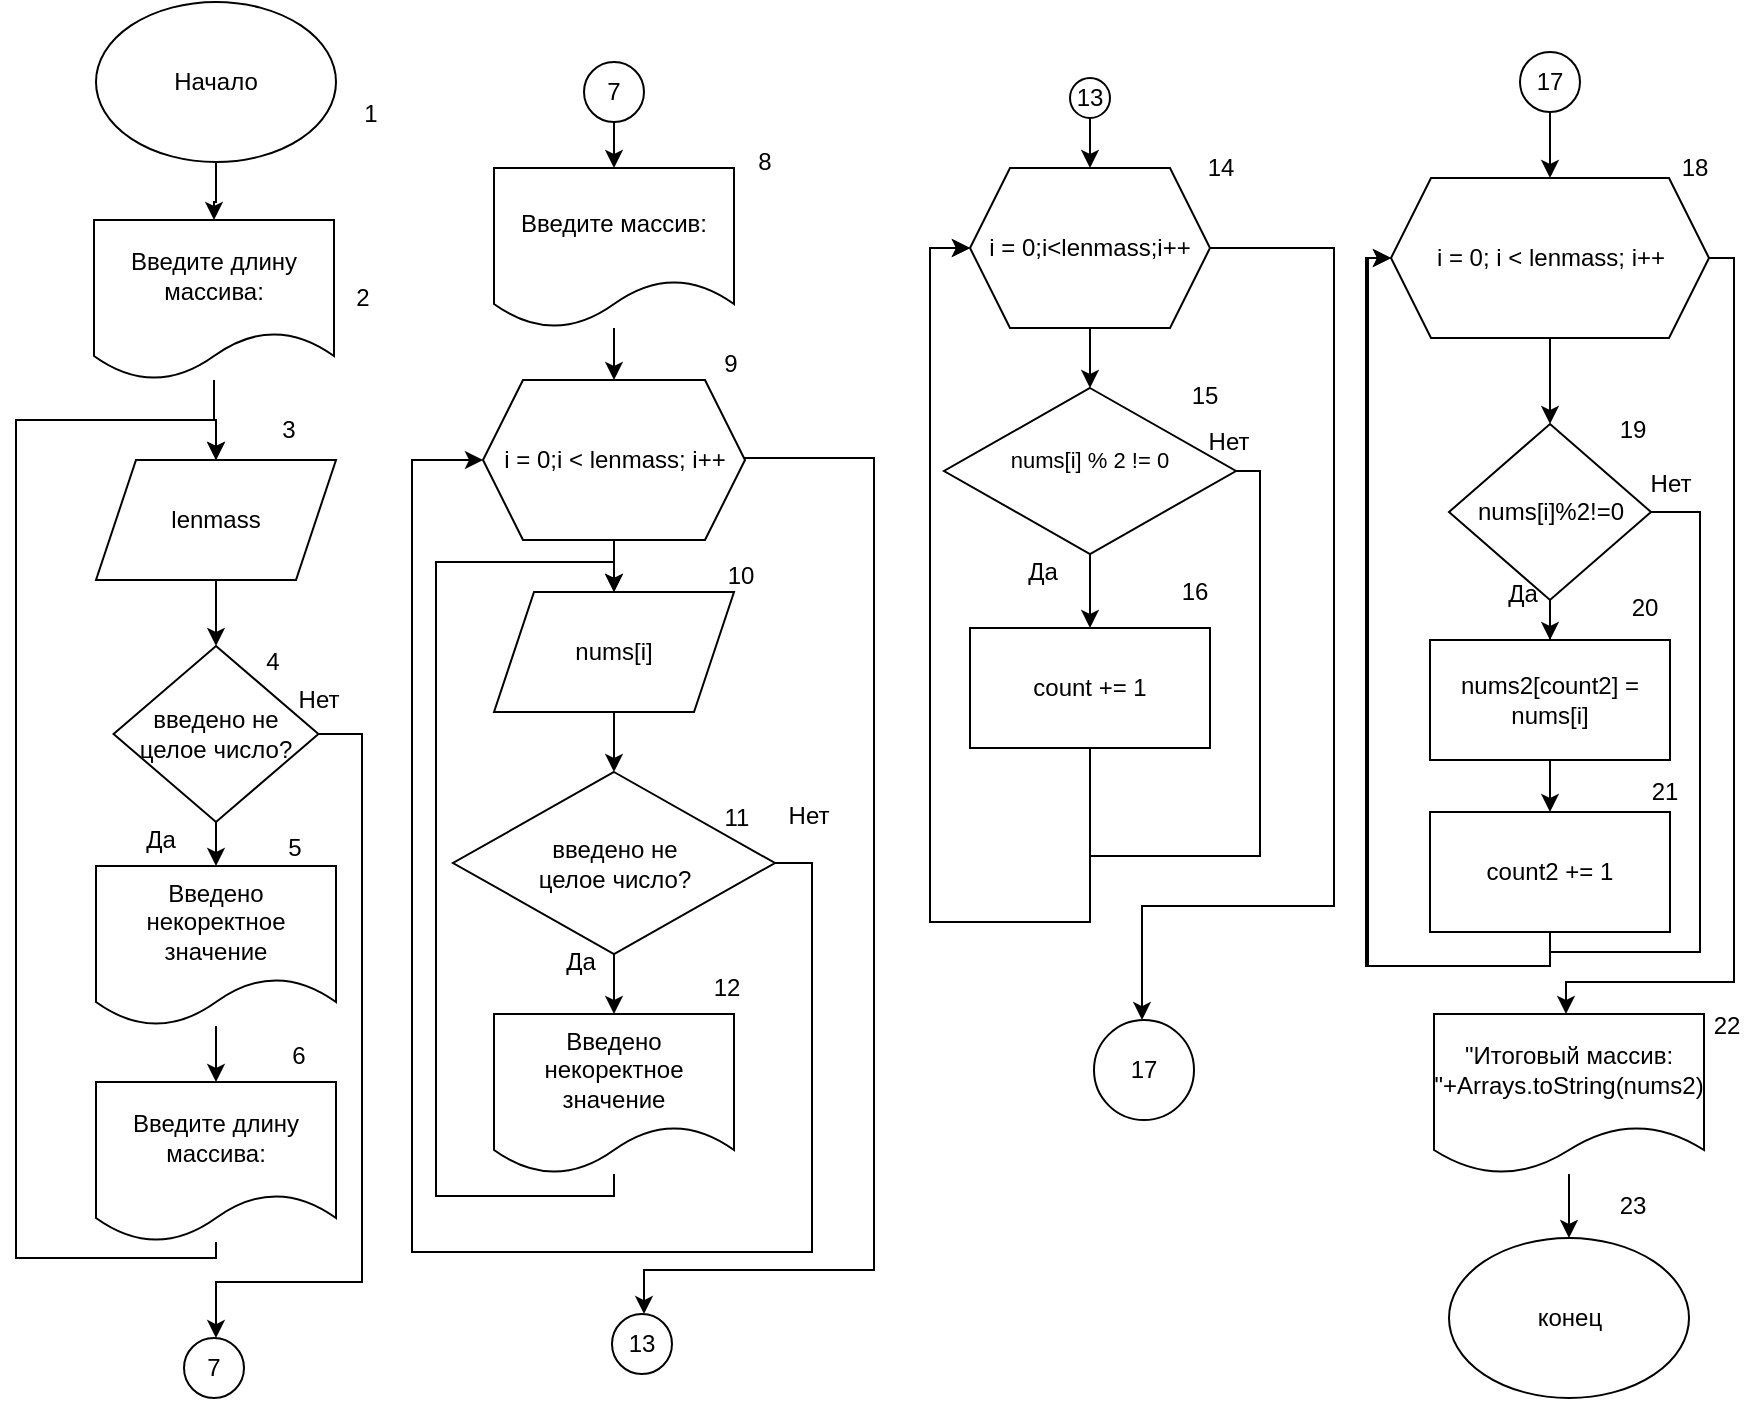 <mxfile version="24.7.8">
  <diagram name="Страница — 1" id="XgxFCHNT0tUZBNWSLZxV">
    <mxGraphModel dx="1690" dy="629" grid="0" gridSize="10" guides="1" tooltips="1" connect="1" arrows="1" fold="1" page="0" pageScale="1" pageWidth="827" pageHeight="1169" math="0" shadow="0">
      <root>
        <mxCell id="0" />
        <mxCell id="1" parent="0" />
        <mxCell id="LBwWEz1FVwALZOgoAv8b-7" value="" style="edgeStyle=orthogonalEdgeStyle;rounded=0;orthogonalLoop=1;jettySize=auto;html=1;" parent="1" source="LBwWEz1FVwALZOgoAv8b-1" target="LBwWEz1FVwALZOgoAv8b-5" edge="1">
          <mxGeometry relative="1" as="geometry" />
        </mxCell>
        <mxCell id="LBwWEz1FVwALZOgoAv8b-1" value="Начало" style="ellipse;whiteSpace=wrap;html=1;" parent="1" vertex="1">
          <mxGeometry x="43" y="37" width="120" height="80" as="geometry" />
        </mxCell>
        <mxCell id="GMteoEHUk3SbCmujjQgq-4" style="edgeStyle=orthogonalEdgeStyle;rounded=0;orthogonalLoop=1;jettySize=auto;html=1;" parent="1" source="LBwWEz1FVwALZOgoAv8b-3" target="LBwWEz1FVwALZOgoAv8b-4" edge="1">
          <mxGeometry relative="1" as="geometry" />
        </mxCell>
        <mxCell id="mXQ_ZJh1T7watDNRMANd-10" style="edgeStyle=orthogonalEdgeStyle;rounded=0;orthogonalLoop=1;jettySize=auto;html=1;" parent="1" source="LBwWEz1FVwALZOgoAv8b-3" target="bmEGlPsIjCVy9guxLpB3-14" edge="1">
          <mxGeometry relative="1" as="geometry">
            <Array as="points">
              <mxPoint x="176" y="403" />
              <mxPoint x="176" y="677" />
              <mxPoint x="103" y="677" />
            </Array>
          </mxGeometry>
        </mxCell>
        <mxCell id="LBwWEz1FVwALZOgoAv8b-3" value="введено не&lt;div&gt;целое число?&lt;/div&gt;" style="rhombus;whiteSpace=wrap;html=1;" parent="1" vertex="1">
          <mxGeometry x="51.78" y="359" width="102.44" height="88" as="geometry" />
        </mxCell>
        <mxCell id="IVB1yO799H7LrM7W40AV-2" style="edgeStyle=orthogonalEdgeStyle;rounded=0;orthogonalLoop=1;jettySize=auto;html=1;" parent="1" source="LBwWEz1FVwALZOgoAv8b-4" target="IVB1yO799H7LrM7W40AV-1" edge="1">
          <mxGeometry relative="1" as="geometry" />
        </mxCell>
        <mxCell id="LBwWEz1FVwALZOgoAv8b-4" value="Введено некоректное значение" style="shape=document;whiteSpace=wrap;html=1;boundedLbl=1;" parent="1" vertex="1">
          <mxGeometry x="43" y="469" width="120" height="80" as="geometry" />
        </mxCell>
        <mxCell id="GMteoEHUk3SbCmujjQgq-7" style="edgeStyle=orthogonalEdgeStyle;rounded=0;orthogonalLoop=1;jettySize=auto;html=1;" parent="1" source="LBwWEz1FVwALZOgoAv8b-5" target="LBwWEz1FVwALZOgoAv8b-6" edge="1">
          <mxGeometry relative="1" as="geometry" />
        </mxCell>
        <mxCell id="LBwWEz1FVwALZOgoAv8b-5" value="Введите длину массива:" style="shape=document;whiteSpace=wrap;html=1;boundedLbl=1;" parent="1" vertex="1">
          <mxGeometry x="42" y="146" width="120" height="80" as="geometry" />
        </mxCell>
        <mxCell id="GMteoEHUk3SbCmujjQgq-2" style="edgeStyle=orthogonalEdgeStyle;rounded=0;orthogonalLoop=1;jettySize=auto;html=1;entryX=0.5;entryY=0;entryDx=0;entryDy=0;" parent="1" source="LBwWEz1FVwALZOgoAv8b-6" target="LBwWEz1FVwALZOgoAv8b-3" edge="1">
          <mxGeometry relative="1" as="geometry" />
        </mxCell>
        <mxCell id="LBwWEz1FVwALZOgoAv8b-6" value="lenmass" style="shape=parallelogram;perimeter=parallelogramPerimeter;whiteSpace=wrap;html=1;fixedSize=1;" parent="1" vertex="1">
          <mxGeometry x="43" y="266" width="120" height="60" as="geometry" />
        </mxCell>
        <mxCell id="GMteoEHUk3SbCmujjQgq-17" value="" style="edgeStyle=orthogonalEdgeStyle;rounded=0;orthogonalLoop=1;jettySize=auto;html=1;" parent="1" source="bmEGlPsIjCVy9guxLpB3-1" target="bmEGlPsIjCVy9guxLpB3-31" edge="1">
          <mxGeometry relative="1" as="geometry" />
        </mxCell>
        <mxCell id="bmEGlPsIjCVy9guxLpB3-1" value="nums[i]" style="shape=parallelogram;perimeter=parallelogramPerimeter;whiteSpace=wrap;html=1;fixedSize=1;" parent="1" vertex="1">
          <mxGeometry x="242" y="332" width="120" height="60" as="geometry" />
        </mxCell>
        <mxCell id="mXQ_ZJh1T7watDNRMANd-16" value="" style="edgeStyle=orthogonalEdgeStyle;rounded=0;orthogonalLoop=1;jettySize=auto;html=1;" parent="1" source="bmEGlPsIjCVy9guxLpB3-2" target="bmEGlPsIjCVy9guxLpB3-29" edge="1">
          <mxGeometry relative="1" as="geometry" />
        </mxCell>
        <mxCell id="bmEGlPsIjCVy9guxLpB3-2" value="Введите массив:" style="shape=document;whiteSpace=wrap;html=1;boundedLbl=1;" parent="1" vertex="1">
          <mxGeometry x="242" y="120" width="120" height="80" as="geometry" />
        </mxCell>
        <mxCell id="bmEGlPsIjCVy9guxLpB3-20" value="" style="edgeStyle=orthogonalEdgeStyle;rounded=0;orthogonalLoop=1;jettySize=auto;html=1;" parent="1" source="bmEGlPsIjCVy9guxLpB3-4" target="bmEGlPsIjCVy9guxLpB3-7" edge="1">
          <mxGeometry relative="1" as="geometry" />
        </mxCell>
        <mxCell id="P1nM6_UvGkQiOIyWBsLS-10" style="edgeStyle=orthogonalEdgeStyle;rounded=0;orthogonalLoop=1;jettySize=auto;html=1;" parent="1" source="bmEGlPsIjCVy9guxLpB3-4" target="P1nM6_UvGkQiOIyWBsLS-7" edge="1">
          <mxGeometry relative="1" as="geometry">
            <Array as="points">
              <mxPoint x="662" y="160" />
              <mxPoint x="662" y="489" />
              <mxPoint x="566" y="489" />
            </Array>
          </mxGeometry>
        </mxCell>
        <mxCell id="bmEGlPsIjCVy9guxLpB3-4" value="i = 0;i&amp;lt;lenmass;i++" style="shape=hexagon;perimeter=hexagonPerimeter2;whiteSpace=wrap;html=1;fixedSize=1;" parent="1" vertex="1">
          <mxGeometry x="480" y="120" width="120" height="80" as="geometry" />
        </mxCell>
        <mxCell id="bmEGlPsIjCVy9guxLpB3-54" style="edgeStyle=orthogonalEdgeStyle;rounded=0;orthogonalLoop=1;jettySize=auto;html=1;entryX=0;entryY=0.5;entryDx=0;entryDy=0;" parent="1" source="bmEGlPsIjCVy9guxLpB3-7" target="bmEGlPsIjCVy9guxLpB3-4" edge="1">
          <mxGeometry relative="1" as="geometry">
            <Array as="points">
              <mxPoint x="625" y="272" />
              <mxPoint x="625" y="464" />
              <mxPoint x="540" y="464" />
              <mxPoint x="540" y="497" />
              <mxPoint x="460" y="497" />
              <mxPoint x="460" y="160" />
            </Array>
          </mxGeometry>
        </mxCell>
        <mxCell id="P1nM6_UvGkQiOIyWBsLS-3" style="edgeStyle=orthogonalEdgeStyle;rounded=0;orthogonalLoop=1;jettySize=auto;html=1;" parent="1" source="bmEGlPsIjCVy9guxLpB3-7" target="bmEGlPsIjCVy9guxLpB3-9" edge="1">
          <mxGeometry relative="1" as="geometry" />
        </mxCell>
        <mxCell id="bmEGlPsIjCVy9guxLpB3-7" value="&lt;font style=&quot;font-size: 11px;&quot;&gt;nums[i] % 2 != 0&lt;/font&gt;&lt;div style=&quot;font-size: 11px;&quot;&gt;&lt;br&gt;&lt;/div&gt;" style="rhombus;whiteSpace=wrap;html=1;" parent="1" vertex="1">
          <mxGeometry x="467" y="230" width="146" height="83" as="geometry" />
        </mxCell>
        <mxCell id="bmEGlPsIjCVy9guxLpB3-51" style="edgeStyle=orthogonalEdgeStyle;rounded=0;orthogonalLoop=1;jettySize=auto;html=1;entryX=0;entryY=0.5;entryDx=0;entryDy=0;" parent="1" source="bmEGlPsIjCVy9guxLpB3-9" target="bmEGlPsIjCVy9guxLpB3-4" edge="1">
          <mxGeometry relative="1" as="geometry">
            <Array as="points">
              <mxPoint x="540" y="497" />
              <mxPoint x="460" y="497" />
              <mxPoint x="460" y="160" />
            </Array>
          </mxGeometry>
        </mxCell>
        <mxCell id="bmEGlPsIjCVy9guxLpB3-9" value="count += 1" style="rounded=0;whiteSpace=wrap;html=1;" parent="1" vertex="1">
          <mxGeometry x="480" y="350" width="120" height="60" as="geometry" />
        </mxCell>
        <mxCell id="bmEGlPsIjCVy9guxLpB3-11" value="конец" style="ellipse;whiteSpace=wrap;html=1;" parent="1" vertex="1">
          <mxGeometry x="719.5" y="655" width="120" height="80" as="geometry" />
        </mxCell>
        <mxCell id="bmEGlPsIjCVy9guxLpB3-14" value="7" style="ellipse;whiteSpace=wrap;html=1;aspect=fixed;" parent="1" vertex="1">
          <mxGeometry x="87" y="705" width="30" height="30" as="geometry" />
        </mxCell>
        <mxCell id="bmEGlPsIjCVy9guxLpB3-48" style="edgeStyle=orthogonalEdgeStyle;rounded=0;orthogonalLoop=1;jettySize=auto;html=1;" parent="1" source="bmEGlPsIjCVy9guxLpB3-29" target="bmEGlPsIjCVy9guxLpB3-47" edge="1">
          <mxGeometry relative="1" as="geometry">
            <Array as="points">
              <mxPoint x="432" y="265" />
              <mxPoint x="432" y="671" />
              <mxPoint x="317" y="671" />
            </Array>
          </mxGeometry>
        </mxCell>
        <mxCell id="GMteoEHUk3SbCmujjQgq-16" value="" style="edgeStyle=orthogonalEdgeStyle;rounded=0;orthogonalLoop=1;jettySize=auto;html=1;" parent="1" source="bmEGlPsIjCVy9guxLpB3-29" target="bmEGlPsIjCVy9guxLpB3-1" edge="1">
          <mxGeometry relative="1" as="geometry" />
        </mxCell>
        <mxCell id="bmEGlPsIjCVy9guxLpB3-29" value="i = 0;i &amp;lt; lenmass; i++" style="shape=hexagon;perimeter=hexagonPerimeter2;whiteSpace=wrap;html=1;fixedSize=1;" parent="1" vertex="1">
          <mxGeometry x="236.5" y="226" width="131" height="80" as="geometry" />
        </mxCell>
        <mxCell id="bmEGlPsIjCVy9guxLpB3-35" value="" style="edgeStyle=orthogonalEdgeStyle;rounded=0;orthogonalLoop=1;jettySize=auto;html=1;" parent="1" source="bmEGlPsIjCVy9guxLpB3-31" target="bmEGlPsIjCVy9guxLpB3-34" edge="1">
          <mxGeometry relative="1" as="geometry" />
        </mxCell>
        <mxCell id="GMteoEHUk3SbCmujjQgq-19" style="edgeStyle=orthogonalEdgeStyle;rounded=0;orthogonalLoop=1;jettySize=auto;html=1;entryX=0;entryY=0.5;entryDx=0;entryDy=0;" parent="1" source="bmEGlPsIjCVy9guxLpB3-31" target="bmEGlPsIjCVy9guxLpB3-29" edge="1">
          <mxGeometry relative="1" as="geometry">
            <Array as="points">
              <mxPoint x="401" y="467" />
              <mxPoint x="401" y="662" />
              <mxPoint x="201" y="662" />
              <mxPoint x="201" y="266" />
            </Array>
          </mxGeometry>
        </mxCell>
        <mxCell id="bmEGlPsIjCVy9guxLpB3-31" value="введено не&lt;div&gt;целое число?&lt;/div&gt;" style="rhombus;whiteSpace=wrap;html=1;" parent="1" vertex="1">
          <mxGeometry x="221.5" y="422" width="161" height="91" as="geometry" />
        </mxCell>
        <mxCell id="GMteoEHUk3SbCmujjQgq-18" style="edgeStyle=orthogonalEdgeStyle;rounded=0;orthogonalLoop=1;jettySize=auto;html=1;entryX=0.5;entryY=0;entryDx=0;entryDy=0;" parent="1" source="bmEGlPsIjCVy9guxLpB3-34" target="bmEGlPsIjCVy9guxLpB3-1" edge="1">
          <mxGeometry relative="1" as="geometry">
            <Array as="points">
              <mxPoint x="302" y="634" />
              <mxPoint x="213" y="634" />
              <mxPoint x="213" y="317" />
              <mxPoint x="302" y="317" />
            </Array>
          </mxGeometry>
        </mxCell>
        <mxCell id="bmEGlPsIjCVy9guxLpB3-34" value="Введено некоректное значение" style="shape=document;whiteSpace=wrap;html=1;boundedLbl=1;" parent="1" vertex="1">
          <mxGeometry x="242" y="543" width="120" height="80" as="geometry" />
        </mxCell>
        <mxCell id="bmEGlPsIjCVy9guxLpB3-47" value="13" style="ellipse;whiteSpace=wrap;html=1;aspect=fixed;" parent="1" vertex="1">
          <mxGeometry x="301" y="693" width="30" height="30" as="geometry" />
        </mxCell>
        <mxCell id="bmEGlPsIjCVy9guxLpB3-50" value="" style="edgeStyle=orthogonalEdgeStyle;rounded=0;orthogonalLoop=1;jettySize=auto;html=1;" parent="1" source="bmEGlPsIjCVy9guxLpB3-49" target="bmEGlPsIjCVy9guxLpB3-4" edge="1">
          <mxGeometry relative="1" as="geometry" />
        </mxCell>
        <mxCell id="bmEGlPsIjCVy9guxLpB3-49" value="13" style="ellipse;whiteSpace=wrap;html=1;aspect=fixed;" parent="1" vertex="1">
          <mxGeometry x="530" y="75" width="20" height="20" as="geometry" />
        </mxCell>
        <mxCell id="F63GCX22Ur10yCFfF220-1" value="1" style="text;html=1;align=center;verticalAlign=middle;resizable=0;points=[];autosize=1;strokeColor=none;fillColor=none;" parent="1" vertex="1">
          <mxGeometry x="167" y="80" width="25" height="26" as="geometry" />
        </mxCell>
        <mxCell id="F63GCX22Ur10yCFfF220-2" value="2" style="text;html=1;align=center;verticalAlign=middle;resizable=0;points=[];autosize=1;strokeColor=none;fillColor=none;" parent="1" vertex="1">
          <mxGeometry x="163" y="172" width="25" height="26" as="geometry" />
        </mxCell>
        <mxCell id="F63GCX22Ur10yCFfF220-3" value="3" style="text;html=1;align=center;verticalAlign=middle;resizable=0;points=[];autosize=1;strokeColor=none;fillColor=none;" parent="1" vertex="1">
          <mxGeometry x="126" y="238" width="25" height="26" as="geometry" />
        </mxCell>
        <mxCell id="F63GCX22Ur10yCFfF220-4" value="4" style="text;html=1;align=center;verticalAlign=middle;resizable=0;points=[];autosize=1;strokeColor=none;fillColor=none;" parent="1" vertex="1">
          <mxGeometry x="118" y="354" width="25" height="26" as="geometry" />
        </mxCell>
        <mxCell id="F63GCX22Ur10yCFfF220-5" value="5" style="text;html=1;align=center;verticalAlign=middle;resizable=0;points=[];autosize=1;strokeColor=none;fillColor=none;" parent="1" vertex="1">
          <mxGeometry x="129.22" y="447" width="25" height="26" as="geometry" />
        </mxCell>
        <mxCell id="F63GCX22Ur10yCFfF220-6" value="6" style="text;html=1;align=center;verticalAlign=middle;resizable=0;points=[];autosize=1;strokeColor=none;fillColor=none;" parent="1" vertex="1">
          <mxGeometry x="143" y="595" width="25" height="26" as="geometry" />
        </mxCell>
        <mxCell id="F63GCX22Ur10yCFfF220-7" value="9" style="text;html=1;align=center;verticalAlign=middle;resizable=0;points=[];autosize=1;strokeColor=none;fillColor=none;" parent="1" vertex="1">
          <mxGeometry x="347" y="205" width="25" height="26" as="geometry" />
        </mxCell>
        <mxCell id="F63GCX22Ur10yCFfF220-8" value="10" style="text;html=1;align=center;verticalAlign=middle;resizable=0;points=[];autosize=1;strokeColor=none;fillColor=none;" parent="1" vertex="1">
          <mxGeometry x="349" y="311" width="31" height="26" as="geometry" />
        </mxCell>
        <mxCell id="F63GCX22Ur10yCFfF220-9" value="11" style="text;html=1;align=center;verticalAlign=middle;resizable=0;points=[];autosize=1;strokeColor=none;fillColor=none;" parent="1" vertex="1">
          <mxGeometry x="347.5" y="432" width="30" height="26" as="geometry" />
        </mxCell>
        <mxCell id="F63GCX22Ur10yCFfF220-11" value="12" style="text;html=1;align=center;verticalAlign=middle;resizable=0;points=[];autosize=1;strokeColor=none;fillColor=none;" parent="1" vertex="1">
          <mxGeometry x="342" y="517" width="31" height="26" as="geometry" />
        </mxCell>
        <mxCell id="F63GCX22Ur10yCFfF220-12" value="14" style="text;html=1;align=center;verticalAlign=middle;resizable=0;points=[];autosize=1;strokeColor=none;fillColor=none;" parent="1" vertex="1">
          <mxGeometry x="589" y="107" width="31" height="26" as="geometry" />
        </mxCell>
        <mxCell id="F63GCX22Ur10yCFfF220-13" value="15" style="text;html=1;align=center;verticalAlign=middle;resizable=0;points=[];autosize=1;strokeColor=none;fillColor=none;" parent="1" vertex="1">
          <mxGeometry x="581" y="221" width="31" height="26" as="geometry" />
        </mxCell>
        <mxCell id="F63GCX22Ur10yCFfF220-15" value="16" style="text;html=1;align=center;verticalAlign=middle;resizable=0;points=[];autosize=1;strokeColor=none;fillColor=none;" parent="1" vertex="1">
          <mxGeometry x="576" y="319" width="31" height="26" as="geometry" />
        </mxCell>
        <mxCell id="F63GCX22Ur10yCFfF220-18" value="Да" style="text;html=1;align=center;verticalAlign=middle;resizable=0;points=[];autosize=1;strokeColor=none;fillColor=none;" parent="1" vertex="1">
          <mxGeometry x="499" y="309" width="33" height="26" as="geometry" />
        </mxCell>
        <mxCell id="F63GCX22Ur10yCFfF220-19" value="Нет" style="text;html=1;align=center;verticalAlign=middle;resizable=0;points=[];autosize=1;strokeColor=none;fillColor=none;" parent="1" vertex="1">
          <mxGeometry x="590" y="244" width="38" height="26" as="geometry" />
        </mxCell>
        <mxCell id="P1nM6_UvGkQiOIyWBsLS-12" value="" style="edgeStyle=orthogonalEdgeStyle;rounded=0;orthogonalLoop=1;jettySize=auto;html=1;" parent="1" source="P1nM6_UvGkQiOIyWBsLS-5" target="P1nM6_UvGkQiOIyWBsLS-11" edge="1">
          <mxGeometry relative="1" as="geometry" />
        </mxCell>
        <mxCell id="P1nM6_UvGkQiOIyWBsLS-5" value="17" style="ellipse;whiteSpace=wrap;html=1;aspect=fixed;" parent="1" vertex="1">
          <mxGeometry x="755" y="62" width="30" height="30" as="geometry" />
        </mxCell>
        <mxCell id="P1nM6_UvGkQiOIyWBsLS-7" value="17" style="ellipse;whiteSpace=wrap;html=1;aspect=fixed;" parent="1" vertex="1">
          <mxGeometry x="542" y="546" width="50" height="50" as="geometry" />
        </mxCell>
        <mxCell id="IVB1yO799H7LrM7W40AV-7" value="" style="edgeStyle=orthogonalEdgeStyle;rounded=0;orthogonalLoop=1;jettySize=auto;html=1;" parent="1" source="P1nM6_UvGkQiOIyWBsLS-11" target="IVB1yO799H7LrM7W40AV-6" edge="1">
          <mxGeometry relative="1" as="geometry" />
        </mxCell>
        <mxCell id="mXQ_ZJh1T7watDNRMANd-2" style="edgeStyle=orthogonalEdgeStyle;rounded=0;orthogonalLoop=1;jettySize=auto;html=1;" parent="1" source="P1nM6_UvGkQiOIyWBsLS-11" target="P1nM6_UvGkQiOIyWBsLS-21" edge="1">
          <mxGeometry relative="1" as="geometry">
            <Array as="points">
              <mxPoint x="862" y="165" />
              <mxPoint x="862" y="527" />
              <mxPoint x="778" y="527" />
            </Array>
          </mxGeometry>
        </mxCell>
        <mxCell id="P1nM6_UvGkQiOIyWBsLS-11" value="i = 0; i &amp;lt; lenmass; i++" style="shape=hexagon;perimeter=hexagonPerimeter2;whiteSpace=wrap;html=1;fixedSize=1;" parent="1" vertex="1">
          <mxGeometry x="690.5" y="125" width="159" height="80" as="geometry" />
        </mxCell>
        <mxCell id="IVB1yO799H7LrM7W40AV-11" value="" style="edgeStyle=orthogonalEdgeStyle;rounded=0;orthogonalLoop=1;jettySize=auto;html=1;" parent="1" source="P1nM6_UvGkQiOIyWBsLS-13" target="IVB1yO799H7LrM7W40AV-8" edge="1">
          <mxGeometry relative="1" as="geometry" />
        </mxCell>
        <mxCell id="P1nM6_UvGkQiOIyWBsLS-13" value="nums2[count2] = nums[i]" style="whiteSpace=wrap;html=1;" parent="1" vertex="1">
          <mxGeometry x="710" y="356" width="120" height="60" as="geometry" />
        </mxCell>
        <mxCell id="P1nM6_UvGkQiOIyWBsLS-18" value="19" style="text;html=1;align=center;verticalAlign=middle;resizable=0;points=[];autosize=1;strokeColor=none;fillColor=none;" parent="1" vertex="1">
          <mxGeometry x="795" y="238" width="31" height="26" as="geometry" />
        </mxCell>
        <mxCell id="mXQ_ZJh1T7watDNRMANd-5" value="" style="edgeStyle=orthogonalEdgeStyle;rounded=0;orthogonalLoop=1;jettySize=auto;html=1;" parent="1" source="P1nM6_UvGkQiOIyWBsLS-21" target="bmEGlPsIjCVy9guxLpB3-11" edge="1">
          <mxGeometry relative="1" as="geometry" />
        </mxCell>
        <mxCell id="P1nM6_UvGkQiOIyWBsLS-21" value="&quot;Итоговый массив: &quot;+Arrays.toString(nums2)" style="shape=document;whiteSpace=wrap;html=1;boundedLbl=1;" parent="1" vertex="1">
          <mxGeometry x="712" y="543" width="135" height="80" as="geometry" />
        </mxCell>
        <mxCell id="GMteoEHUk3SbCmujjQgq-9" value="Да" style="text;html=1;align=center;verticalAlign=middle;resizable=0;points=[];autosize=1;strokeColor=none;fillColor=none;" parent="1" vertex="1">
          <mxGeometry x="58" y="443" width="33" height="26" as="geometry" />
        </mxCell>
        <mxCell id="GMteoEHUk3SbCmujjQgq-10" value="Нет" style="text;html=1;align=center;verticalAlign=middle;resizable=0;points=[];autosize=1;strokeColor=none;fillColor=none;" parent="1" vertex="1">
          <mxGeometry x="135" y="373" width="38" height="26" as="geometry" />
        </mxCell>
        <mxCell id="GMteoEHUk3SbCmujjQgq-20" value="Нет" style="text;html=1;align=center;verticalAlign=middle;resizable=0;points=[];autosize=1;strokeColor=none;fillColor=none;" parent="1" vertex="1">
          <mxGeometry x="380" y="431" width="38" height="26" as="geometry" />
        </mxCell>
        <mxCell id="GMteoEHUk3SbCmujjQgq-21" value="Да" style="text;html=1;align=center;verticalAlign=middle;resizable=0;points=[];autosize=1;strokeColor=none;fillColor=none;" parent="1" vertex="1">
          <mxGeometry x="268" y="504" width="33" height="26" as="geometry" />
        </mxCell>
        <mxCell id="IVB1yO799H7LrM7W40AV-3" style="edgeStyle=orthogonalEdgeStyle;rounded=0;orthogonalLoop=1;jettySize=auto;html=1;entryX=0.5;entryY=0;entryDx=0;entryDy=0;" parent="1" source="IVB1yO799H7LrM7W40AV-1" target="LBwWEz1FVwALZOgoAv8b-6" edge="1">
          <mxGeometry relative="1" as="geometry">
            <Array as="points">
              <mxPoint x="103" y="665" />
              <mxPoint x="3" y="665" />
              <mxPoint x="3" y="246" />
              <mxPoint x="103" y="246" />
            </Array>
          </mxGeometry>
        </mxCell>
        <mxCell id="IVB1yO799H7LrM7W40AV-1" value="Введите длину массива:" style="shape=document;whiteSpace=wrap;html=1;boundedLbl=1;" parent="1" vertex="1">
          <mxGeometry x="43" y="577" width="120" height="80" as="geometry" />
        </mxCell>
        <mxCell id="IVB1yO799H7LrM7W40AV-4" value="6" style="text;html=1;align=center;verticalAlign=middle;resizable=0;points=[];autosize=1;strokeColor=none;fillColor=none;" parent="1" vertex="1">
          <mxGeometry x="131" y="551" width="25" height="26" as="geometry" />
        </mxCell>
        <mxCell id="IVB1yO799H7LrM7W40AV-10" style="edgeStyle=orthogonalEdgeStyle;rounded=0;orthogonalLoop=1;jettySize=auto;html=1;" parent="1" source="IVB1yO799H7LrM7W40AV-6" target="P1nM6_UvGkQiOIyWBsLS-13" edge="1">
          <mxGeometry relative="1" as="geometry" />
        </mxCell>
        <mxCell id="mXQ_ZJh1T7watDNRMANd-4" style="edgeStyle=orthogonalEdgeStyle;rounded=0;orthogonalLoop=1;jettySize=auto;html=1;entryX=0;entryY=0.5;entryDx=0;entryDy=0;" parent="1" source="IVB1yO799H7LrM7W40AV-6" target="P1nM6_UvGkQiOIyWBsLS-11" edge="1">
          <mxGeometry relative="1" as="geometry">
            <Array as="points">
              <mxPoint x="845" y="292" />
              <mxPoint x="845" y="512" />
              <mxPoint x="770" y="512" />
              <mxPoint x="770" y="519" />
              <mxPoint x="679" y="519" />
              <mxPoint x="679" y="165" />
            </Array>
          </mxGeometry>
        </mxCell>
        <mxCell id="IVB1yO799H7LrM7W40AV-6" value="nums[i]%2!=0" style="rhombus;whiteSpace=wrap;html=1;" parent="1" vertex="1">
          <mxGeometry x="719.5" y="248" width="101" height="88" as="geometry" />
        </mxCell>
        <mxCell id="IVB1yO799H7LrM7W40AV-12" style="edgeStyle=orthogonalEdgeStyle;rounded=0;orthogonalLoop=1;jettySize=auto;html=1;entryX=0;entryY=0.5;entryDx=0;entryDy=0;" parent="1" source="IVB1yO799H7LrM7W40AV-8" target="P1nM6_UvGkQiOIyWBsLS-11" edge="1">
          <mxGeometry relative="1" as="geometry">
            <Array as="points">
              <mxPoint x="770" y="519" />
              <mxPoint x="678" y="519" />
              <mxPoint x="678" y="165" />
            </Array>
          </mxGeometry>
        </mxCell>
        <mxCell id="IVB1yO799H7LrM7W40AV-8" value="count2 += 1" style="whiteSpace=wrap;html=1;" parent="1" vertex="1">
          <mxGeometry x="710" y="442" width="120" height="60" as="geometry" />
        </mxCell>
        <mxCell id="IVB1yO799H7LrM7W40AV-13" value="18" style="text;html=1;align=center;verticalAlign=middle;resizable=0;points=[];autosize=1;strokeColor=none;fillColor=none;" parent="1" vertex="1">
          <mxGeometry x="826" y="107" width="31" height="26" as="geometry" />
        </mxCell>
        <mxCell id="IVB1yO799H7LrM7W40AV-14" value="20" style="text;html=1;align=center;verticalAlign=middle;resizable=0;points=[];autosize=1;strokeColor=none;fillColor=none;" parent="1" vertex="1">
          <mxGeometry x="801" y="327" width="31" height="26" as="geometry" />
        </mxCell>
        <mxCell id="IVB1yO799H7LrM7W40AV-15" value="21" style="text;html=1;align=center;verticalAlign=middle;resizable=0;points=[];autosize=1;strokeColor=none;fillColor=none;" parent="1" vertex="1">
          <mxGeometry x="811" y="419" width="31" height="26" as="geometry" />
        </mxCell>
        <mxCell id="mXQ_ZJh1T7watDNRMANd-6" value="22" style="text;html=1;align=center;verticalAlign=middle;resizable=0;points=[];autosize=1;strokeColor=none;fillColor=none;" parent="1" vertex="1">
          <mxGeometry x="842" y="536" width="31" height="26" as="geometry" />
        </mxCell>
        <mxCell id="mXQ_ZJh1T7watDNRMANd-7" value="23" style="text;html=1;align=center;verticalAlign=middle;resizable=0;points=[];autosize=1;strokeColor=none;fillColor=none;" parent="1" vertex="1">
          <mxGeometry x="795" y="626" width="31" height="26" as="geometry" />
        </mxCell>
        <mxCell id="mXQ_ZJh1T7watDNRMANd-8" value="Да" style="text;html=1;align=center;verticalAlign=middle;resizable=0;points=[];autosize=1;strokeColor=none;fillColor=none;" parent="1" vertex="1">
          <mxGeometry x="739" y="320" width="33" height="26" as="geometry" />
        </mxCell>
        <mxCell id="mXQ_ZJh1T7watDNRMANd-9" value="Нет" style="text;html=1;align=center;verticalAlign=middle;resizable=0;points=[];autosize=1;strokeColor=none;fillColor=none;" parent="1" vertex="1">
          <mxGeometry x="811" y="265" width="38" height="26" as="geometry" />
        </mxCell>
        <mxCell id="mXQ_ZJh1T7watDNRMANd-14" value="" style="edgeStyle=orthogonalEdgeStyle;rounded=0;orthogonalLoop=1;jettySize=auto;html=1;" parent="1" source="mXQ_ZJh1T7watDNRMANd-13" target="bmEGlPsIjCVy9guxLpB3-2" edge="1">
          <mxGeometry relative="1" as="geometry" />
        </mxCell>
        <mxCell id="mXQ_ZJh1T7watDNRMANd-13" value="7" style="ellipse;whiteSpace=wrap;html=1;aspect=fixed;" parent="1" vertex="1">
          <mxGeometry x="287" y="67" width="30" height="30" as="geometry" />
        </mxCell>
        <mxCell id="mXQ_ZJh1T7watDNRMANd-15" value="8" style="text;html=1;align=center;verticalAlign=middle;resizable=0;points=[];autosize=1;strokeColor=none;fillColor=none;" parent="1" vertex="1">
          <mxGeometry x="364" y="104" width="25" height="26" as="geometry" />
        </mxCell>
      </root>
    </mxGraphModel>
  </diagram>
</mxfile>
